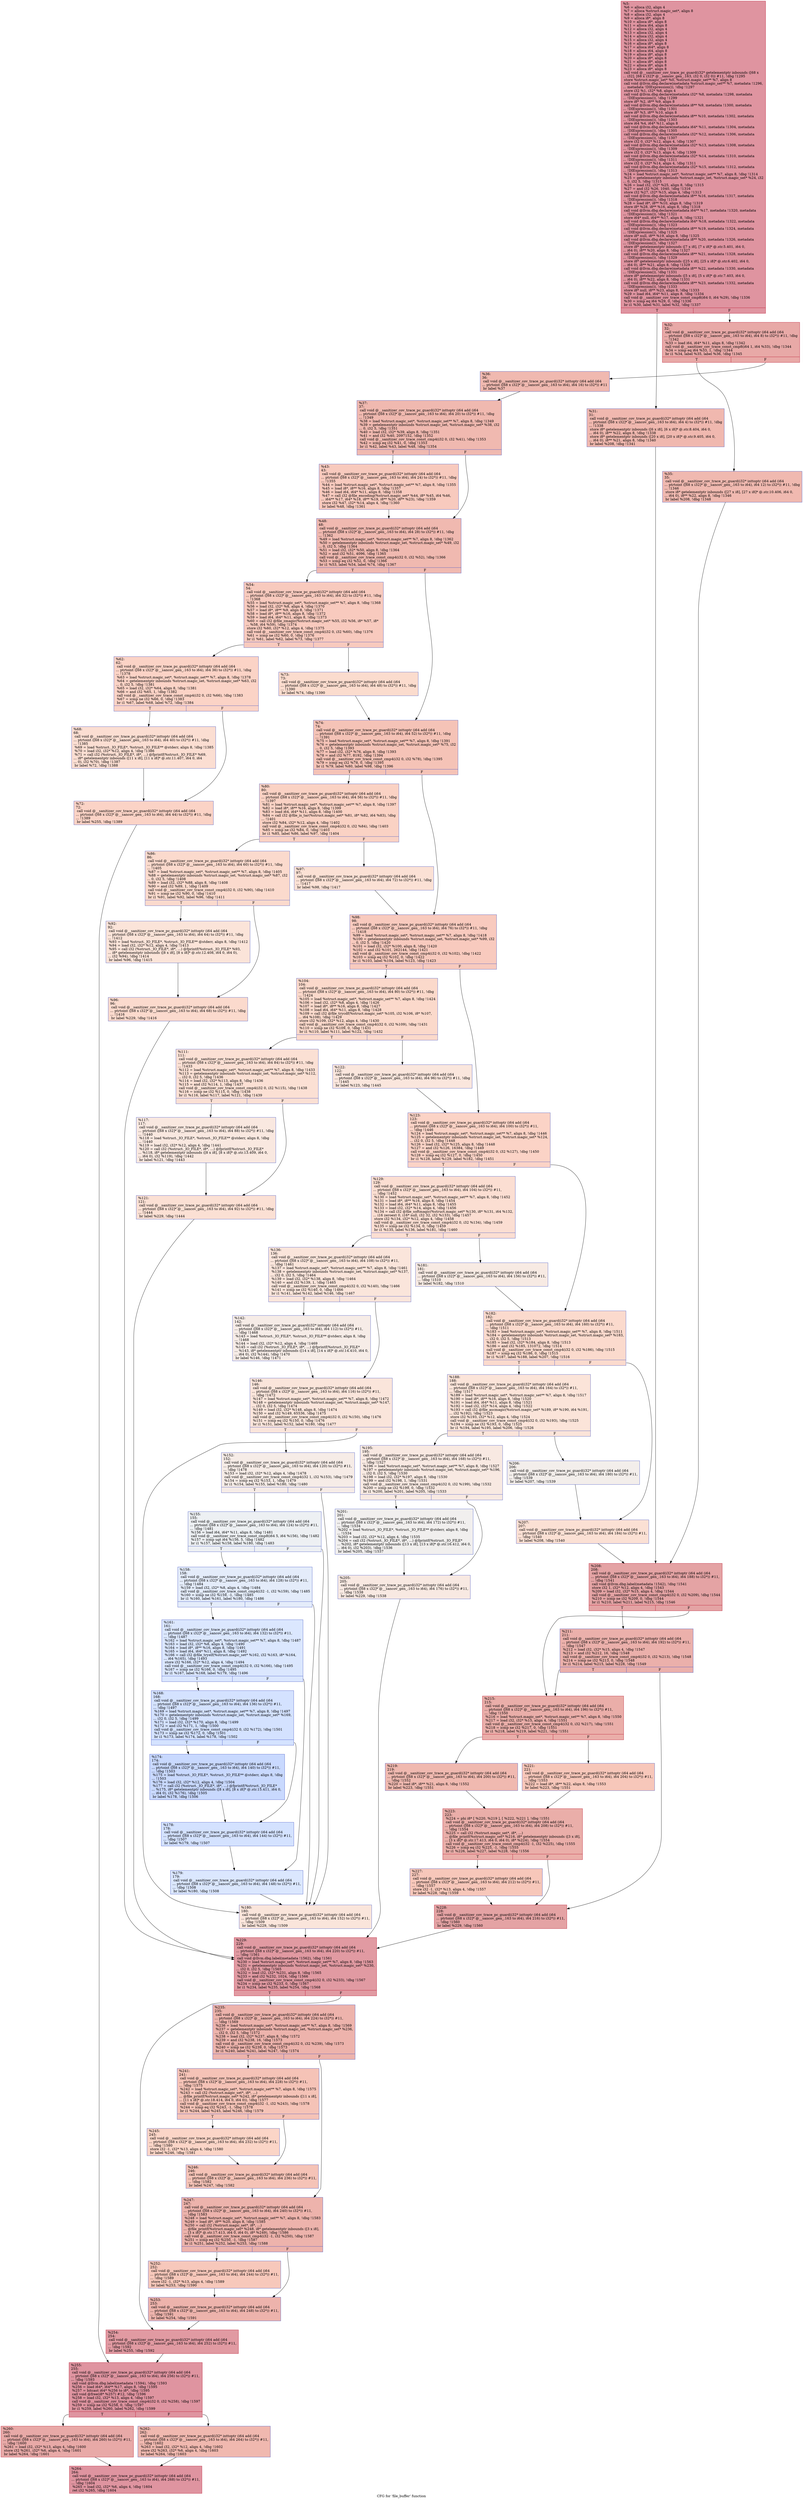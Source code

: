 digraph "CFG for 'file_buffer' function" {
	label="CFG for 'file_buffer' function";

	Node0x555555b0bf30 [shape=record,color="#b70d28ff", style=filled, fillcolor="#b70d2870",label="{%5:\l  %6 = alloca i32, align 4\l  %7 = alloca %struct.magic_set*, align 8\l  %8 = alloca i32, align 4\l  %9 = alloca i8*, align 8\l  %10 = alloca i8*, align 8\l  %11 = alloca i64, align 8\l  %12 = alloca i32, align 4\l  %13 = alloca i32, align 4\l  %14 = alloca i32, align 4\l  %15 = alloca i32, align 4\l  %16 = alloca i8*, align 8\l  %17 = alloca i64*, align 8\l  %18 = alloca i64, align 8\l  %19 = alloca i8*, align 8\l  %20 = alloca i8*, align 8\l  %21 = alloca i8*, align 8\l  %22 = alloca i8*, align 8\l  %23 = alloca i8*, align 8\l  call void @__sanitizer_cov_trace_pc_guard(i32* getelementptr inbounds ([68 x\l... i32], [68 x i32]* @__sancov_gen_.163, i32 0, i32 0)) #11, !dbg !1295\l  store %struct.magic_set* %0, %struct.magic_set** %7, align 8\l  call void @llvm.dbg.declare(metadata %struct.magic_set** %7, metadata !1296,\l... metadata !DIExpression()), !dbg !1297\l  store i32 %1, i32* %8, align 4\l  call void @llvm.dbg.declare(metadata i32* %8, metadata !1298, metadata\l... !DIExpression()), !dbg !1299\l  store i8* %2, i8** %9, align 8\l  call void @llvm.dbg.declare(metadata i8** %9, metadata !1300, metadata\l... !DIExpression()), !dbg !1301\l  store i8* %3, i8** %10, align 8\l  call void @llvm.dbg.declare(metadata i8** %10, metadata !1302, metadata\l... !DIExpression()), !dbg !1303\l  store i64 %4, i64* %11, align 8\l  call void @llvm.dbg.declare(metadata i64* %11, metadata !1304, metadata\l... !DIExpression()), !dbg !1305\l  call void @llvm.dbg.declare(metadata i32* %12, metadata !1306, metadata\l... !DIExpression()), !dbg !1307\l  store i32 0, i32* %12, align 4, !dbg !1307\l  call void @llvm.dbg.declare(metadata i32* %13, metadata !1308, metadata\l... !DIExpression()), !dbg !1309\l  store i32 0, i32* %13, align 4, !dbg !1309\l  call void @llvm.dbg.declare(metadata i32* %14, metadata !1310, metadata\l... !DIExpression()), !dbg !1311\l  store i32 0, i32* %14, align 4, !dbg !1311\l  call void @llvm.dbg.declare(metadata i32* %15, metadata !1312, metadata\l... !DIExpression()), !dbg !1313\l  %24 = load %struct.magic_set*, %struct.magic_set** %7, align 8, !dbg !1314\l  %25 = getelementptr inbounds %struct.magic_set, %struct.magic_set* %24, i32\l... 0, i32 5, !dbg !1315\l  %26 = load i32, i32* %25, align 8, !dbg !1315\l  %27 = and i32 %26, 1040, !dbg !1316\l  store i32 %27, i32* %15, align 4, !dbg !1313\l  call void @llvm.dbg.declare(metadata i8** %16, metadata !1317, metadata\l... !DIExpression()), !dbg !1318\l  %28 = load i8*, i8** %10, align 8, !dbg !1319\l  store i8* %28, i8** %16, align 8, !dbg !1318\l  call void @llvm.dbg.declare(metadata i64** %17, metadata !1320, metadata\l... !DIExpression()), !dbg !1321\l  store i64* null, i64** %17, align 8, !dbg !1321\l  call void @llvm.dbg.declare(metadata i64* %18, metadata !1322, metadata\l... !DIExpression()), !dbg !1323\l  call void @llvm.dbg.declare(metadata i8** %19, metadata !1324, metadata\l... !DIExpression()), !dbg !1325\l  store i8* null, i8** %19, align 8, !dbg !1325\l  call void @llvm.dbg.declare(metadata i8** %20, metadata !1326, metadata\l... !DIExpression()), !dbg !1327\l  store i8* getelementptr inbounds ([7 x i8], [7 x i8]* @.str.5.401, i64 0,\l... i64 0), i8** %20, align 8, !dbg !1327\l  call void @llvm.dbg.declare(metadata i8** %21, metadata !1328, metadata\l... !DIExpression()), !dbg !1329\l  store i8* getelementptr inbounds ([25 x i8], [25 x i8]* @.str.6.402, i64 0,\l... i64 0), i8** %21, align 8, !dbg !1329\l  call void @llvm.dbg.declare(metadata i8** %22, metadata !1330, metadata\l... !DIExpression()), !dbg !1331\l  store i8* getelementptr inbounds ([5 x i8], [5 x i8]* @.str.7.403, i64 0,\l... i64 0), i8** %22, align 8, !dbg !1331\l  call void @llvm.dbg.declare(metadata i8** %23, metadata !1332, metadata\l... !DIExpression()), !dbg !1333\l  store i8* null, i8** %23, align 8, !dbg !1333\l  %29 = load i64, i64* %11, align 8, !dbg !1334\l  call void @__sanitizer_cov_trace_const_cmp8(i64 0, i64 %29), !dbg !1336\l  %30 = icmp eq i64 %29, 0, !dbg !1336\l  br i1 %30, label %31, label %32, !dbg !1337\l|{<s0>T|<s1>F}}"];
	Node0x555555b0bf30:s0 -> Node0x555555b0c050;
	Node0x555555b0bf30:s1 -> Node0x555555b0c0a0;
	Node0x555555b0c050 [shape=record,color="#3d50c3ff", style=filled, fillcolor="#dc5d4a70",label="{%31:\l31:                                               \l  call void @__sanitizer_cov_trace_pc_guard(i32* inttoptr (i64 add (i64\l... ptrtoint ([68 x i32]* @__sancov_gen_.163 to i64), i64 4) to i32*)) #11, !dbg\l... !1338\l  store i8* getelementptr inbounds ([6 x i8], [6 x i8]* @.str.8.404, i64 0,\l... i64 0), i8** %22, align 8, !dbg !1338\l  store i8* getelementptr inbounds ([20 x i8], [20 x i8]* @.str.9.405, i64 0,\l... i64 0), i8** %21, align 8, !dbg !1340\l  br label %208, !dbg !1341\l}"];
	Node0x555555b0c050 -> Node0x555555b0ceb0;
	Node0x555555b0c0a0 [shape=record,color="#b70d28ff", style=filled, fillcolor="#ca3b3770",label="{%32:\l32:                                               \l  call void @__sanitizer_cov_trace_pc_guard(i32* inttoptr (i64 add (i64\l... ptrtoint ([68 x i32]* @__sancov_gen_.163 to i64), i64 8) to i32*)) #11, !dbg\l... !1342\l  %33 = load i64, i64* %11, align 8, !dbg !1342\l  call void @__sanitizer_cov_trace_const_cmp8(i64 1, i64 %33), !dbg !1344\l  %34 = icmp eq i64 %33, 1, !dbg !1344\l  br i1 %34, label %35, label %36, !dbg !1345\l|{<s0>T|<s1>F}}"];
	Node0x555555b0c0a0:s0 -> Node0x555555b0c0f0;
	Node0x555555b0c0a0:s1 -> Node0x555555b0c140;
	Node0x555555b0c0f0 [shape=record,color="#3d50c3ff", style=filled, fillcolor="#de614d70",label="{%35:\l35:                                               \l  call void @__sanitizer_cov_trace_pc_guard(i32* inttoptr (i64 add (i64\l... ptrtoint ([68 x i32]* @__sancov_gen_.163 to i64), i64 12) to i32*)) #11, !dbg\l... !1346\l  store i8* getelementptr inbounds ([27 x i8], [27 x i8]* @.str.10.406, i64 0,\l... i64 0), i8** %22, align 8, !dbg !1346\l  br label %208, !dbg !1348\l}"];
	Node0x555555b0c0f0 -> Node0x555555b0ceb0;
	Node0x555555b0c140 [shape=record,color="#3d50c3ff", style=filled, fillcolor="#de614d70",label="{%36:\l36:                                               \l  call void @__sanitizer_cov_trace_pc_guard(i32* inttoptr (i64 add (i64\l... ptrtoint ([68 x i32]* @__sancov_gen_.163 to i64), i64 16) to i32*)) #11\l  br label %37\l}"];
	Node0x555555b0c140 -> Node0x555555b0c190;
	Node0x555555b0c190 [shape=record,color="#3d50c3ff", style=filled, fillcolor="#de614d70",label="{%37:\l37:                                               \l  call void @__sanitizer_cov_trace_pc_guard(i32* inttoptr (i64 add (i64\l... ptrtoint ([68 x i32]* @__sancov_gen_.163 to i64), i64 20) to i32*)) #11, !dbg\l... !1349\l  %38 = load %struct.magic_set*, %struct.magic_set** %7, align 8, !dbg !1349\l  %39 = getelementptr inbounds %struct.magic_set, %struct.magic_set* %38, i32\l... 0, i32 5, !dbg !1351\l  %40 = load i32, i32* %39, align 8, !dbg !1351\l  %41 = and i32 %40, 2097152, !dbg !1352\l  call void @__sanitizer_cov_trace_const_cmp4(i32 0, i32 %41), !dbg !1353\l  %42 = icmp eq i32 %41, 0, !dbg !1353\l  br i1 %42, label %43, label %48, !dbg !1354\l|{<s0>T|<s1>F}}"];
	Node0x555555b0c190:s0 -> Node0x555555b0c1e0;
	Node0x555555b0c190:s1 -> Node0x555555b0c230;
	Node0x555555b0c1e0 [shape=record,color="#3d50c3ff", style=filled, fillcolor="#ef886b70",label="{%43:\l43:                                               \l  call void @__sanitizer_cov_trace_pc_guard(i32* inttoptr (i64 add (i64\l... ptrtoint ([68 x i32]* @__sancov_gen_.163 to i64), i64 24) to i32*)) #11, !dbg\l... !1355\l  %44 = load %struct.magic_set*, %struct.magic_set** %7, align 8, !dbg !1355\l  %45 = load i8*, i8** %16, align 8, !dbg !1357\l  %46 = load i64, i64* %11, align 8, !dbg !1358\l  %47 = call i32 @file_encoding(%struct.magic_set* %44, i8* %45, i64 %46,\l... i64** %17, i64* %18, i8** %19, i8** %20, i8** %23), !dbg !1359\l  store i32 %47, i32* %14, align 4, !dbg !1360\l  br label %48, !dbg !1361\l}"];
	Node0x555555b0c1e0 -> Node0x555555b0c230;
	Node0x555555b0c230 [shape=record,color="#3d50c3ff", style=filled, fillcolor="#de614d70",label="{%48:\l48:                                               \l  call void @__sanitizer_cov_trace_pc_guard(i32* inttoptr (i64 add (i64\l... ptrtoint ([68 x i32]* @__sancov_gen_.163 to i64), i64 28) to i32*)) #11, !dbg\l... !1362\l  %49 = load %struct.magic_set*, %struct.magic_set** %7, align 8, !dbg !1362\l  %50 = getelementptr inbounds %struct.magic_set, %struct.magic_set* %49, i32\l... 0, i32 5, !dbg !1364\l  %51 = load i32, i32* %50, align 8, !dbg !1364\l  %52 = and i32 %51, 4096, !dbg !1365\l  call void @__sanitizer_cov_trace_const_cmp4(i32 0, i32 %52), !dbg !1366\l  %53 = icmp eq i32 %52, 0, !dbg !1366\l  br i1 %53, label %54, label %74, !dbg !1367\l|{<s0>T|<s1>F}}"];
	Node0x555555b0c230:s0 -> Node0x555555b0c280;
	Node0x555555b0c230:s1 -> Node0x555555b0c410;
	Node0x555555b0c280 [shape=record,color="#3d50c3ff", style=filled, fillcolor="#ef886b70",label="{%54:\l54:                                               \l  call void @__sanitizer_cov_trace_pc_guard(i32* inttoptr (i64 add (i64\l... ptrtoint ([68 x i32]* @__sancov_gen_.163 to i64), i64 32) to i32*)) #11, !dbg\l... !1368\l  %55 = load %struct.magic_set*, %struct.magic_set** %7, align 8, !dbg !1368\l  %56 = load i32, i32* %8, align 4, !dbg !1370\l  %57 = load i8*, i8** %9, align 8, !dbg !1371\l  %58 = load i8*, i8** %16, align 8, !dbg !1372\l  %59 = load i64, i64* %11, align 8, !dbg !1373\l  %60 = call i32 @file_zmagic(%struct.magic_set* %55, i32 %56, i8* %57, i8*\l... %58, i64 %59), !dbg !1374\l  store i32 %60, i32* %12, align 4, !dbg !1375\l  call void @__sanitizer_cov_trace_const_cmp4(i32 0, i32 %60), !dbg !1376\l  %61 = icmp ne i32 %60, 0, !dbg !1376\l  br i1 %61, label %62, label %73, !dbg !1377\l|{<s0>T|<s1>F}}"];
	Node0x555555b0c280:s0 -> Node0x555555b0c2d0;
	Node0x555555b0c280:s1 -> Node0x555555b0c3c0;
	Node0x555555b0c2d0 [shape=record,color="#3d50c3ff", style=filled, fillcolor="#f59c7d70",label="{%62:\l62:                                               \l  call void @__sanitizer_cov_trace_pc_guard(i32* inttoptr (i64 add (i64\l... ptrtoint ([68 x i32]* @__sancov_gen_.163 to i64), i64 36) to i32*)) #11, !dbg\l... !1378\l  %63 = load %struct.magic_set*, %struct.magic_set** %7, align 8, !dbg !1378\l  %64 = getelementptr inbounds %struct.magic_set, %struct.magic_set* %63, i32\l... 0, i32 5, !dbg !1381\l  %65 = load i32, i32* %64, align 8, !dbg !1381\l  %66 = and i32 %65, 1, !dbg !1382\l  call void @__sanitizer_cov_trace_const_cmp4(i32 0, i32 %66), !dbg !1383\l  %67 = icmp ne i32 %66, 0, !dbg !1383\l  br i1 %67, label %68, label %72, !dbg !1384\l|{<s0>T|<s1>F}}"];
	Node0x555555b0c2d0:s0 -> Node0x555555b0c320;
	Node0x555555b0c2d0:s1 -> Node0x555555b0c370;
	Node0x555555b0c320 [shape=record,color="#3d50c3ff", style=filled, fillcolor="#f7b59970",label="{%68:\l68:                                               \l  call void @__sanitizer_cov_trace_pc_guard(i32* inttoptr (i64 add (i64\l... ptrtoint ([68 x i32]* @__sancov_gen_.163 to i64), i64 40) to i32*)) #11, !dbg\l... !1385\l  %69 = load %struct._IO_FILE*, %struct._IO_FILE** @stderr, align 8, !dbg !1385\l  %70 = load i32, i32* %12, align 4, !dbg !1386\l  %71 = call i32 (%struct._IO_FILE*, i8*, ...) @fprintf(%struct._IO_FILE* %69,\l... i8* getelementptr inbounds ([11 x i8], [11 x i8]* @.str.11.407, i64 0, i64\l... 0), i32 %70), !dbg !1387\l  br label %72, !dbg !1388\l}"];
	Node0x555555b0c320 -> Node0x555555b0c370;
	Node0x555555b0c370 [shape=record,color="#3d50c3ff", style=filled, fillcolor="#f59c7d70",label="{%72:\l72:                                               \l  call void @__sanitizer_cov_trace_pc_guard(i32* inttoptr (i64 add (i64\l... ptrtoint ([68 x i32]* @__sancov_gen_.163 to i64), i64 44) to i32*)) #11, !dbg\l... !1389\l  br label %255, !dbg !1389\l}"];
	Node0x555555b0c370 -> Node0x555555b0d400;
	Node0x555555b0c3c0 [shape=record,color="#3d50c3ff", style=filled, fillcolor="#f7af9170",label="{%73:\l73:                                               \l  call void @__sanitizer_cov_trace_pc_guard(i32* inttoptr (i64 add (i64\l... ptrtoint ([68 x i32]* @__sancov_gen_.163 to i64), i64 48) to i32*)) #11, !dbg\l... !1390\l  br label %74, !dbg !1390\l}"];
	Node0x555555b0c3c0 -> Node0x555555b0c410;
	Node0x555555b0c410 [shape=record,color="#3d50c3ff", style=filled, fillcolor="#e8765c70",label="{%74:\l74:                                               \l  call void @__sanitizer_cov_trace_pc_guard(i32* inttoptr (i64 add (i64\l... ptrtoint ([68 x i32]* @__sancov_gen_.163 to i64), i64 52) to i32*)) #11, !dbg\l... !1391\l  %75 = load %struct.magic_set*, %struct.magic_set** %7, align 8, !dbg !1391\l  %76 = getelementptr inbounds %struct.magic_set, %struct.magic_set* %75, i32\l... 0, i32 5, !dbg !1393\l  %77 = load i32, i32* %76, align 8, !dbg !1393\l  %78 = and i32 %77, 8192, !dbg !1394\l  call void @__sanitizer_cov_trace_const_cmp4(i32 0, i32 %78), !dbg !1395\l  %79 = icmp eq i32 %78, 0, !dbg !1395\l  br i1 %79, label %80, label %98, !dbg !1396\l|{<s0>T|<s1>F}}"];
	Node0x555555b0c410:s0 -> Node0x555555b0c460;
	Node0x555555b0c410:s1 -> Node0x555555b0c5f0;
	Node0x555555b0c460 [shape=record,color="#3d50c3ff", style=filled, fillcolor="#f4987a70",label="{%80:\l80:                                               \l  call void @__sanitizer_cov_trace_pc_guard(i32* inttoptr (i64 add (i64\l... ptrtoint ([68 x i32]* @__sancov_gen_.163 to i64), i64 56) to i32*)) #11, !dbg\l... !1397\l  %81 = load %struct.magic_set*, %struct.magic_set** %7, align 8, !dbg !1397\l  %82 = load i8*, i8** %16, align 8, !dbg !1399\l  %83 = load i64, i64* %11, align 8, !dbg !1400\l  %84 = call i32 @file_is_tar(%struct.magic_set* %81, i8* %82, i64 %83), !dbg\l... !1401\l  store i32 %84, i32* %12, align 4, !dbg !1402\l  call void @__sanitizer_cov_trace_const_cmp4(i32 0, i32 %84), !dbg !1403\l  %85 = icmp ne i32 %84, 0, !dbg !1403\l  br i1 %85, label %86, label %97, !dbg !1404\l|{<s0>T|<s1>F}}"];
	Node0x555555b0c460:s0 -> Node0x555555b0c4b0;
	Node0x555555b0c460:s1 -> Node0x555555b0c5a0;
	Node0x555555b0c4b0 [shape=record,color="#3d50c3ff", style=filled, fillcolor="#f7ac8e70",label="{%86:\l86:                                               \l  call void @__sanitizer_cov_trace_pc_guard(i32* inttoptr (i64 add (i64\l... ptrtoint ([68 x i32]* @__sancov_gen_.163 to i64), i64 60) to i32*)) #11, !dbg\l... !1405\l  %87 = load %struct.magic_set*, %struct.magic_set** %7, align 8, !dbg !1405\l  %88 = getelementptr inbounds %struct.magic_set, %struct.magic_set* %87, i32\l... 0, i32 5, !dbg !1408\l  %89 = load i32, i32* %88, align 8, !dbg !1408\l  %90 = and i32 %89, 1, !dbg !1409\l  call void @__sanitizer_cov_trace_const_cmp4(i32 0, i32 %90), !dbg !1410\l  %91 = icmp ne i32 %90, 0, !dbg !1410\l  br i1 %91, label %92, label %96, !dbg !1411\l|{<s0>T|<s1>F}}"];
	Node0x555555b0c4b0:s0 -> Node0x555555b0c500;
	Node0x555555b0c4b0:s1 -> Node0x555555b0c550;
	Node0x555555b0c500 [shape=record,color="#3d50c3ff", style=filled, fillcolor="#f5c1a970",label="{%92:\l92:                                               \l  call void @__sanitizer_cov_trace_pc_guard(i32* inttoptr (i64 add (i64\l... ptrtoint ([68 x i32]* @__sancov_gen_.163 to i64), i64 64) to i32*)) #11, !dbg\l... !1412\l  %93 = load %struct._IO_FILE*, %struct._IO_FILE** @stderr, align 8, !dbg !1412\l  %94 = load i32, i32* %12, align 4, !dbg !1413\l  %95 = call i32 (%struct._IO_FILE*, i8*, ...) @fprintf(%struct._IO_FILE* %93,\l... i8* getelementptr inbounds ([8 x i8], [8 x i8]* @.str.12.408, i64 0, i64 0),\l... i32 %94), !dbg !1414\l  br label %96, !dbg !1415\l}"];
	Node0x555555b0c500 -> Node0x555555b0c550;
	Node0x555555b0c550 [shape=record,color="#3d50c3ff", style=filled, fillcolor="#f7ac8e70",label="{%96:\l96:                                               \l  call void @__sanitizer_cov_trace_pc_guard(i32* inttoptr (i64 add (i64\l... ptrtoint ([68 x i32]* @__sancov_gen_.163 to i64), i64 68) to i32*)) #11, !dbg\l... !1416\l  br label %229, !dbg !1416\l}"];
	Node0x555555b0c550 -> Node0x555555b0d130;
	Node0x555555b0c5a0 [shape=record,color="#3d50c3ff", style=filled, fillcolor="#f7bca170",label="{%97:\l97:                                               \l  call void @__sanitizer_cov_trace_pc_guard(i32* inttoptr (i64 add (i64\l... ptrtoint ([68 x i32]* @__sancov_gen_.163 to i64), i64 72) to i32*)) #11, !dbg\l... !1417\l  br label %98, !dbg !1417\l}"];
	Node0x555555b0c5a0 -> Node0x555555b0c5f0;
	Node0x555555b0c5f0 [shape=record,color="#3d50c3ff", style=filled, fillcolor="#ef886b70",label="{%98:\l98:                                               \l  call void @__sanitizer_cov_trace_pc_guard(i32* inttoptr (i64 add (i64\l... ptrtoint ([68 x i32]* @__sancov_gen_.163 to i64), i64 76) to i32*)) #11, !dbg\l... !1418\l  %99 = load %struct.magic_set*, %struct.magic_set** %7, align 8, !dbg !1418\l  %100 = getelementptr inbounds %struct.magic_set, %struct.magic_set* %99, i32\l... 0, i32 5, !dbg !1420\l  %101 = load i32, i32* %100, align 8, !dbg !1420\l  %102 = and i32 %101, 262144, !dbg !1421\l  call void @__sanitizer_cov_trace_const_cmp4(i32 0, i32 %102), !dbg !1422\l  %103 = icmp eq i32 %102, 0, !dbg !1422\l  br i1 %103, label %104, label %123, !dbg !1423\l|{<s0>T|<s1>F}}"];
	Node0x555555b0c5f0:s0 -> Node0x555555b0c640;
	Node0x555555b0c5f0:s1 -> Node0x555555b0c7d0;
	Node0x555555b0c640 [shape=record,color="#3d50c3ff", style=filled, fillcolor="#f7a88970",label="{%104:\l104:                                              \l  call void @__sanitizer_cov_trace_pc_guard(i32* inttoptr (i64 add (i64\l... ptrtoint ([68 x i32]* @__sancov_gen_.163 to i64), i64 80) to i32*)) #11, !dbg\l... !1424\l  %105 = load %struct.magic_set*, %struct.magic_set** %7, align 8, !dbg !1424\l  %106 = load i32, i32* %8, align 4, !dbg !1426\l  %107 = load i8*, i8** %16, align 8, !dbg !1427\l  %108 = load i64, i64* %11, align 8, !dbg !1428\l  %109 = call i32 @file_trycdf(%struct.magic_set* %105, i32 %106, i8* %107,\l... i64 %108), !dbg !1429\l  store i32 %109, i32* %12, align 4, !dbg !1430\l  call void @__sanitizer_cov_trace_const_cmp4(i32 0, i32 %109), !dbg !1431\l  %110 = icmp ne i32 %109, 0, !dbg !1431\l  br i1 %110, label %111, label %122, !dbg !1432\l|{<s0>T|<s1>F}}"];
	Node0x555555b0c640:s0 -> Node0x555555b0c690;
	Node0x555555b0c640:s1 -> Node0x555555b0c780;
	Node0x555555b0c690 [shape=record,color="#3d50c3ff", style=filled, fillcolor="#f7b99e70",label="{%111:\l111:                                              \l  call void @__sanitizer_cov_trace_pc_guard(i32* inttoptr (i64 add (i64\l... ptrtoint ([68 x i32]* @__sancov_gen_.163 to i64), i64 84) to i32*)) #11, !dbg\l... !1433\l  %112 = load %struct.magic_set*, %struct.magic_set** %7, align 8, !dbg !1433\l  %113 = getelementptr inbounds %struct.magic_set, %struct.magic_set* %112,\l... i32 0, i32 5, !dbg !1436\l  %114 = load i32, i32* %113, align 8, !dbg !1436\l  %115 = and i32 %114, 1, !dbg !1437\l  call void @__sanitizer_cov_trace_const_cmp4(i32 0, i32 %115), !dbg !1438\l  %116 = icmp ne i32 %115, 0, !dbg !1438\l  br i1 %116, label %117, label %121, !dbg !1439\l|{<s0>T|<s1>F}}"];
	Node0x555555b0c690:s0 -> Node0x555555b0c6e0;
	Node0x555555b0c690:s1 -> Node0x555555b0c730;
	Node0x555555b0c6e0 [shape=record,color="#3d50c3ff", style=filled, fillcolor="#f1ccb870",label="{%117:\l117:                                              \l  call void @__sanitizer_cov_trace_pc_guard(i32* inttoptr (i64 add (i64\l... ptrtoint ([68 x i32]* @__sancov_gen_.163 to i64), i64 88) to i32*)) #11, !dbg\l... !1440\l  %118 = load %struct._IO_FILE*, %struct._IO_FILE** @stderr, align 8, !dbg\l... !1440\l  %119 = load i32, i32* %12, align 4, !dbg !1441\l  %120 = call i32 (%struct._IO_FILE*, i8*, ...) @fprintf(%struct._IO_FILE*\l... %118, i8* getelementptr inbounds ([8 x i8], [8 x i8]* @.str.13.409, i64 0,\l... i64 0), i32 %119), !dbg !1442\l  br label %121, !dbg !1443\l}"];
	Node0x555555b0c6e0 -> Node0x555555b0c730;
	Node0x555555b0c730 [shape=record,color="#3d50c3ff", style=filled, fillcolor="#f7b99e70",label="{%121:\l121:                                              \l  call void @__sanitizer_cov_trace_pc_guard(i32* inttoptr (i64 add (i64\l... ptrtoint ([68 x i32]* @__sancov_gen_.163 to i64), i64 92) to i32*)) #11, !dbg\l... !1444\l  br label %229, !dbg !1444\l}"];
	Node0x555555b0c730 -> Node0x555555b0d130;
	Node0x555555b0c780 [shape=record,color="#3d50c3ff", style=filled, fillcolor="#f3c7b170",label="{%122:\l122:                                              \l  call void @__sanitizer_cov_trace_pc_guard(i32* inttoptr (i64 add (i64\l... ptrtoint ([68 x i32]* @__sancov_gen_.163 to i64), i64 96) to i32*)) #11, !dbg\l... !1445\l  br label %123, !dbg !1445\l}"];
	Node0x555555b0c780 -> Node0x555555b0c7d0;
	Node0x555555b0c7d0 [shape=record,color="#3d50c3ff", style=filled, fillcolor="#f59c7d70",label="{%123:\l123:                                              \l  call void @__sanitizer_cov_trace_pc_guard(i32* inttoptr (i64 add (i64\l... ptrtoint ([68 x i32]* @__sancov_gen_.163 to i64), i64 100) to i32*)) #11,\l... !dbg !1446\l  %124 = load %struct.magic_set*, %struct.magic_set** %7, align 8, !dbg !1446\l  %125 = getelementptr inbounds %struct.magic_set, %struct.magic_set* %124,\l... i32 0, i32 5, !dbg !1448\l  %126 = load i32, i32* %125, align 8, !dbg !1448\l  %127 = and i32 %126, 16384, !dbg !1449\l  call void @__sanitizer_cov_trace_const_cmp4(i32 0, i32 %127), !dbg !1450\l  %128 = icmp eq i32 %127, 0, !dbg !1450\l  br i1 %128, label %129, label %182, !dbg !1451\l|{<s0>T|<s1>F}}"];
	Node0x555555b0c7d0:s0 -> Node0x555555b0c820;
	Node0x555555b0c7d0:s1 -> Node0x555555b0cc80;
	Node0x555555b0c820 [shape=record,color="#3d50c3ff", style=filled, fillcolor="#f7b59970",label="{%129:\l129:                                              \l  call void @__sanitizer_cov_trace_pc_guard(i32* inttoptr (i64 add (i64\l... ptrtoint ([68 x i32]* @__sancov_gen_.163 to i64), i64 104) to i32*)) #11,\l... !dbg !1452\l  %130 = load %struct.magic_set*, %struct.magic_set** %7, align 8, !dbg !1452\l  %131 = load i8*, i8** %16, align 8, !dbg !1454\l  %132 = load i64, i64* %11, align 8, !dbg !1455\l  %133 = load i32, i32* %14, align 4, !dbg !1456\l  %134 = call i32 @file_softmagic(%struct.magic_set* %130, i8* %131, i64 %132,\l... i16 zeroext 0, i16* null, i32 32, i32 %133), !dbg !1457\l  store i32 %134, i32* %12, align 4, !dbg !1458\l  call void @__sanitizer_cov_trace_const_cmp4(i32 0, i32 %134), !dbg !1459\l  %135 = icmp ne i32 %134, 0, !dbg !1459\l  br i1 %135, label %136, label %181, !dbg !1460\l|{<s0>T|<s1>F}}"];
	Node0x555555b0c820:s0 -> Node0x555555b0c870;
	Node0x555555b0c820:s1 -> Node0x555555b0cc30;
	Node0x555555b0c870 [shape=record,color="#3d50c3ff", style=filled, fillcolor="#f4c5ad70",label="{%136:\l136:                                              \l  call void @__sanitizer_cov_trace_pc_guard(i32* inttoptr (i64 add (i64\l... ptrtoint ([68 x i32]* @__sancov_gen_.163 to i64), i64 108) to i32*)) #11,\l... !dbg !1461\l  %137 = load %struct.magic_set*, %struct.magic_set** %7, align 8, !dbg !1461\l  %138 = getelementptr inbounds %struct.magic_set, %struct.magic_set* %137,\l... i32 0, i32 5, !dbg !1464\l  %139 = load i32, i32* %138, align 8, !dbg !1464\l  %140 = and i32 %139, 1, !dbg !1465\l  call void @__sanitizer_cov_trace_const_cmp4(i32 0, i32 %140), !dbg !1466\l  %141 = icmp ne i32 %140, 0, !dbg !1466\l  br i1 %141, label %142, label %146, !dbg !1467\l|{<s0>T|<s1>F}}"];
	Node0x555555b0c870:s0 -> Node0x555555b0c8c0;
	Node0x555555b0c870:s1 -> Node0x555555b0c910;
	Node0x555555b0c8c0 [shape=record,color="#3d50c3ff", style=filled, fillcolor="#ead5c970",label="{%142:\l142:                                              \l  call void @__sanitizer_cov_trace_pc_guard(i32* inttoptr (i64 add (i64\l... ptrtoint ([68 x i32]* @__sancov_gen_.163 to i64), i64 112) to i32*)) #11,\l... !dbg !1468\l  %143 = load %struct._IO_FILE*, %struct._IO_FILE** @stderr, align 8, !dbg\l... !1468\l  %144 = load i32, i32* %12, align 4, !dbg !1469\l  %145 = call i32 (%struct._IO_FILE*, i8*, ...) @fprintf(%struct._IO_FILE*\l... %143, i8* getelementptr inbounds ([14 x i8], [14 x i8]* @.str.14.410, i64 0,\l... i64 0), i32 %144), !dbg !1470\l  br label %146, !dbg !1471\l}"];
	Node0x555555b0c8c0 -> Node0x555555b0c910;
	Node0x555555b0c910 [shape=record,color="#3d50c3ff", style=filled, fillcolor="#f4c5ad70",label="{%146:\l146:                                              \l  call void @__sanitizer_cov_trace_pc_guard(i32* inttoptr (i64 add (i64\l... ptrtoint ([68 x i32]* @__sancov_gen_.163 to i64), i64 116) to i32*)) #11,\l... !dbg !1472\l  %147 = load %struct.magic_set*, %struct.magic_set** %7, align 8, !dbg !1472\l  %148 = getelementptr inbounds %struct.magic_set, %struct.magic_set* %147,\l... i32 0, i32 5, !dbg !1474\l  %149 = load i32, i32* %148, align 8, !dbg !1474\l  %150 = and i32 %149, 65536, !dbg !1475\l  call void @__sanitizer_cov_trace_const_cmp4(i32 0, i32 %150), !dbg !1476\l  %151 = icmp eq i32 %150, 0, !dbg !1476\l  br i1 %151, label %152, label %180, !dbg !1477\l|{<s0>T|<s1>F}}"];
	Node0x555555b0c910:s0 -> Node0x555555b0c960;
	Node0x555555b0c910:s1 -> Node0x555555b0cbe0;
	Node0x555555b0c960 [shape=record,color="#3d50c3ff", style=filled, fillcolor="#ead5c970",label="{%152:\l152:                                              \l  call void @__sanitizer_cov_trace_pc_guard(i32* inttoptr (i64 add (i64\l... ptrtoint ([68 x i32]* @__sancov_gen_.163 to i64), i64 120) to i32*)) #11,\l... !dbg !1478\l  %153 = load i32, i32* %12, align 4, !dbg !1478\l  call void @__sanitizer_cov_trace_const_cmp4(i32 1, i32 %153), !dbg !1479\l  %154 = icmp eq i32 %153, 1, !dbg !1479\l  br i1 %154, label %155, label %180, !dbg !1480\l|{<s0>T|<s1>F}}"];
	Node0x555555b0c960:s0 -> Node0x555555b0c9b0;
	Node0x555555b0c960:s1 -> Node0x555555b0cbe0;
	Node0x555555b0c9b0 [shape=record,color="#3d50c3ff", style=filled, fillcolor="#d6dce470",label="{%155:\l155:                                              \l  call void @__sanitizer_cov_trace_pc_guard(i32* inttoptr (i64 add (i64\l... ptrtoint ([68 x i32]* @__sancov_gen_.163 to i64), i64 124) to i32*)) #11,\l... !dbg !1481\l  %156 = load i64, i64* %11, align 8, !dbg !1481\l  call void @__sanitizer_cov_trace_const_cmp8(i64 5, i64 %156), !dbg !1482\l  %157 = icmp ugt i64 %156, 5, !dbg !1482\l  br i1 %157, label %158, label %180, !dbg !1483\l|{<s0>T|<s1>F}}"];
	Node0x555555b0c9b0:s0 -> Node0x555555b0ca00;
	Node0x555555b0c9b0:s1 -> Node0x555555b0cbe0;
	Node0x555555b0ca00 [shape=record,color="#3d50c3ff", style=filled, fillcolor="#c1d4f470",label="{%158:\l158:                                              \l  call void @__sanitizer_cov_trace_pc_guard(i32* inttoptr (i64 add (i64\l... ptrtoint ([68 x i32]* @__sancov_gen_.163 to i64), i64 128) to i32*)) #11,\l... !dbg !1484\l  %159 = load i32, i32* %8, align 4, !dbg !1484\l  call void @__sanitizer_cov_trace_const_cmp4(i32 -1, i32 %159), !dbg !1485\l  %160 = icmp ne i32 %159, -1, !dbg !1485\l  br i1 %160, label %161, label %180, !dbg !1486\l|{<s0>T|<s1>F}}"];
	Node0x555555b0ca00:s0 -> Node0x555555b0ca50;
	Node0x555555b0ca00:s1 -> Node0x555555b0cbe0;
	Node0x555555b0ca50 [shape=record,color="#3d50c3ff", style=filled, fillcolor="#aec9fc70",label="{%161:\l161:                                              \l  call void @__sanitizer_cov_trace_pc_guard(i32* inttoptr (i64 add (i64\l... ptrtoint ([68 x i32]* @__sancov_gen_.163 to i64), i64 132) to i32*)) #11,\l... !dbg !1487\l  %162 = load %struct.magic_set*, %struct.magic_set** %7, align 8, !dbg !1487\l  %163 = load i32, i32* %8, align 4, !dbg !1490\l  %164 = load i8*, i8** %16, align 8, !dbg !1491\l  %165 = load i64, i64* %11, align 8, !dbg !1492\l  %166 = call i32 @file_tryelf(%struct.magic_set* %162, i32 %163, i8* %164,\l... i64 %165), !dbg !1493\l  store i32 %166, i32* %12, align 4, !dbg !1494\l  call void @__sanitizer_cov_trace_const_cmp4(i32 0, i32 %166), !dbg !1495\l  %167 = icmp ne i32 %166, 0, !dbg !1495\l  br i1 %167, label %168, label %179, !dbg !1496\l|{<s0>T|<s1>F}}"];
	Node0x555555b0ca50:s0 -> Node0x555555b0caa0;
	Node0x555555b0ca50:s1 -> Node0x555555b0cb90;
	Node0x555555b0caa0 [shape=record,color="#3d50c3ff", style=filled, fillcolor="#9ebeff70",label="{%168:\l168:                                              \l  call void @__sanitizer_cov_trace_pc_guard(i32* inttoptr (i64 add (i64\l... ptrtoint ([68 x i32]* @__sancov_gen_.163 to i64), i64 136) to i32*)) #11,\l... !dbg !1497\l  %169 = load %struct.magic_set*, %struct.magic_set** %7, align 8, !dbg !1497\l  %170 = getelementptr inbounds %struct.magic_set, %struct.magic_set* %169,\l... i32 0, i32 5, !dbg !1499\l  %171 = load i32, i32* %170, align 8, !dbg !1499\l  %172 = and i32 %171, 1, !dbg !1500\l  call void @__sanitizer_cov_trace_const_cmp4(i32 0, i32 %172), !dbg !1501\l  %173 = icmp ne i32 %172, 0, !dbg !1501\l  br i1 %173, label %174, label %178, !dbg !1502\l|{<s0>T|<s1>F}}"];
	Node0x555555b0caa0:s0 -> Node0x555555b0caf0;
	Node0x555555b0caa0:s1 -> Node0x555555b0cb40;
	Node0x555555b0caf0 [shape=record,color="#3d50c3ff", style=filled, fillcolor="#85a8fc70",label="{%174:\l174:                                              \l  call void @__sanitizer_cov_trace_pc_guard(i32* inttoptr (i64 add (i64\l... ptrtoint ([68 x i32]* @__sancov_gen_.163 to i64), i64 140) to i32*)) #11,\l... !dbg !1503\l  %175 = load %struct._IO_FILE*, %struct._IO_FILE** @stderr, align 8, !dbg\l... !1503\l  %176 = load i32, i32* %12, align 4, !dbg !1504\l  %177 = call i32 (%struct._IO_FILE*, i8*, ...) @fprintf(%struct._IO_FILE*\l... %175, i8* getelementptr inbounds ([8 x i8], [8 x i8]* @.str.15.411, i64 0,\l... i64 0), i32 %176), !dbg !1505\l  br label %178, !dbg !1506\l}"];
	Node0x555555b0caf0 -> Node0x555555b0cb40;
	Node0x555555b0cb40 [shape=record,color="#3d50c3ff", style=filled, fillcolor="#9ebeff70",label="{%178:\l178:                                              \l  call void @__sanitizer_cov_trace_pc_guard(i32* inttoptr (i64 add (i64\l... ptrtoint ([68 x i32]* @__sancov_gen_.163 to i64), i64 144) to i32*)) #11,\l... !dbg !1507\l  br label %179, !dbg !1507\l}"];
	Node0x555555b0cb40 -> Node0x555555b0cb90;
	Node0x555555b0cb90 [shape=record,color="#3d50c3ff", style=filled, fillcolor="#aec9fc70",label="{%179:\l179:                                              \l  call void @__sanitizer_cov_trace_pc_guard(i32* inttoptr (i64 add (i64\l... ptrtoint ([68 x i32]* @__sancov_gen_.163 to i64), i64 148) to i32*)) #11,\l... !dbg !1508\l  br label %180, !dbg !1508\l}"];
	Node0x555555b0cb90 -> Node0x555555b0cbe0;
	Node0x555555b0cbe0 [shape=record,color="#3d50c3ff", style=filled, fillcolor="#f4c5ad70",label="{%180:\l180:                                              \l  call void @__sanitizer_cov_trace_pc_guard(i32* inttoptr (i64 add (i64\l... ptrtoint ([68 x i32]* @__sancov_gen_.163 to i64), i64 152) to i32*)) #11,\l... !dbg !1509\l  br label %229, !dbg !1509\l}"];
	Node0x555555b0cbe0 -> Node0x555555b0d130;
	Node0x555555b0cc30 [shape=record,color="#3d50c3ff", style=filled, fillcolor="#eed0c070",label="{%181:\l181:                                              \l  call void @__sanitizer_cov_trace_pc_guard(i32* inttoptr (i64 add (i64\l... ptrtoint ([68 x i32]* @__sancov_gen_.163 to i64), i64 156) to i32*)) #11,\l... !dbg !1510\l  br label %182, !dbg !1510\l}"];
	Node0x555555b0cc30 -> Node0x555555b0cc80;
	Node0x555555b0cc80 [shape=record,color="#3d50c3ff", style=filled, fillcolor="#f7ac8e70",label="{%182:\l182:                                              \l  call void @__sanitizer_cov_trace_pc_guard(i32* inttoptr (i64 add (i64\l... ptrtoint ([68 x i32]* @__sancov_gen_.163 to i64), i64 160) to i32*)) #11,\l... !dbg !1511\l  %183 = load %struct.magic_set*, %struct.magic_set** %7, align 8, !dbg !1511\l  %184 = getelementptr inbounds %struct.magic_set, %struct.magic_set* %183,\l... i32 0, i32 5, !dbg !1513\l  %185 = load i32, i32* %184, align 8, !dbg !1513\l  %186 = and i32 %185, 131072, !dbg !1514\l  call void @__sanitizer_cov_trace_const_cmp4(i32 0, i32 %186), !dbg !1515\l  %187 = icmp eq i32 %186, 0, !dbg !1515\l  br i1 %187, label %188, label %207, !dbg !1516\l|{<s0>T|<s1>F}}"];
	Node0x555555b0cc80:s0 -> Node0x555555b0ccd0;
	Node0x555555b0cc80:s1 -> Node0x555555b0ce60;
	Node0x555555b0ccd0 [shape=record,color="#3d50c3ff", style=filled, fillcolor="#f5c1a970",label="{%188:\l188:                                              \l  call void @__sanitizer_cov_trace_pc_guard(i32* inttoptr (i64 add (i64\l... ptrtoint ([68 x i32]* @__sancov_gen_.163 to i64), i64 164) to i32*)) #11,\l... !dbg !1517\l  %189 = load %struct.magic_set*, %struct.magic_set** %7, align 8, !dbg !1517\l  %190 = load i8*, i8** %16, align 8, !dbg !1520\l  %191 = load i64, i64* %11, align 8, !dbg !1521\l  %192 = load i32, i32* %14, align 4, !dbg !1522\l  %193 = call i32 @file_ascmagic(%struct.magic_set* %189, i8* %190, i64 %191,\l... i32 %192), !dbg !1523\l  store i32 %193, i32* %12, align 4, !dbg !1524\l  call void @__sanitizer_cov_trace_const_cmp4(i32 0, i32 %193), !dbg !1525\l  %194 = icmp ne i32 %193, 0, !dbg !1525\l  br i1 %194, label %195, label %206, !dbg !1526\l|{<s0>T|<s1>F}}"];
	Node0x555555b0ccd0:s0 -> Node0x555555b0cd20;
	Node0x555555b0ccd0:s1 -> Node0x555555b0ce10;
	Node0x555555b0cd20 [shape=record,color="#3d50c3ff", style=filled, fillcolor="#efcebd70",label="{%195:\l195:                                              \l  call void @__sanitizer_cov_trace_pc_guard(i32* inttoptr (i64 add (i64\l... ptrtoint ([68 x i32]* @__sancov_gen_.163 to i64), i64 168) to i32*)) #11,\l... !dbg !1527\l  %196 = load %struct.magic_set*, %struct.magic_set** %7, align 8, !dbg !1527\l  %197 = getelementptr inbounds %struct.magic_set, %struct.magic_set* %196,\l... i32 0, i32 5, !dbg !1530\l  %198 = load i32, i32* %197, align 8, !dbg !1530\l  %199 = and i32 %198, 1, !dbg !1531\l  call void @__sanitizer_cov_trace_const_cmp4(i32 0, i32 %199), !dbg !1532\l  %200 = icmp ne i32 %199, 0, !dbg !1532\l  br i1 %200, label %201, label %205, !dbg !1533\l|{<s0>T|<s1>F}}"];
	Node0x555555b0cd20:s0 -> Node0x555555b0cd70;
	Node0x555555b0cd20:s1 -> Node0x555555b0cdc0;
	Node0x555555b0cd70 [shape=record,color="#3d50c3ff", style=filled, fillcolor="#e0dbd870",label="{%201:\l201:                                              \l  call void @__sanitizer_cov_trace_pc_guard(i32* inttoptr (i64 add (i64\l... ptrtoint ([68 x i32]* @__sancov_gen_.163 to i64), i64 172) to i32*)) #11,\l... !dbg !1534\l  %202 = load %struct._IO_FILE*, %struct._IO_FILE** @stderr, align 8, !dbg\l... !1534\l  %203 = load i32, i32* %12, align 4, !dbg !1535\l  %204 = call i32 (%struct._IO_FILE*, i8*, ...) @fprintf(%struct._IO_FILE*\l... %202, i8* getelementptr inbounds ([13 x i8], [13 x i8]* @.str.16.412, i64 0,\l... i64 0), i32 %203), !dbg !1536\l  br label %205, !dbg !1537\l}"];
	Node0x555555b0cd70 -> Node0x555555b0cdc0;
	Node0x555555b0cdc0 [shape=record,color="#3d50c3ff", style=filled, fillcolor="#efcebd70",label="{%205:\l205:                                              \l  call void @__sanitizer_cov_trace_pc_guard(i32* inttoptr (i64 add (i64\l... ptrtoint ([68 x i32]* @__sancov_gen_.163 to i64), i64 176) to i32*)) #11,\l... !dbg !1538\l  br label %229, !dbg !1538\l}"];
	Node0x555555b0cdc0 -> Node0x555555b0d130;
	Node0x555555b0ce10 [shape=record,color="#3d50c3ff", style=filled, fillcolor="#e5d8d170",label="{%206:\l206:                                              \l  call void @__sanitizer_cov_trace_pc_guard(i32* inttoptr (i64 add (i64\l... ptrtoint ([68 x i32]* @__sancov_gen_.163 to i64), i64 180) to i32*)) #11,\l... !dbg !1539\l  br label %207, !dbg !1539\l}"];
	Node0x555555b0ce10 -> Node0x555555b0ce60;
	Node0x555555b0ce60 [shape=record,color="#3d50c3ff", style=filled, fillcolor="#f7b99e70",label="{%207:\l207:                                              \l  call void @__sanitizer_cov_trace_pc_guard(i32* inttoptr (i64 add (i64\l... ptrtoint ([68 x i32]* @__sancov_gen_.163 to i64), i64 184) to i32*)) #11,\l... !dbg !1540\l  br label %208, !dbg !1540\l}"];
	Node0x555555b0ce60 -> Node0x555555b0ceb0;
	Node0x555555b0ceb0 [shape=record,color="#b70d28ff", style=filled, fillcolor="#c32e3170",label="{%208:\l208:                                              \l  call void @__sanitizer_cov_trace_pc_guard(i32* inttoptr (i64 add (i64\l... ptrtoint ([68 x i32]* @__sancov_gen_.163 to i64), i64 188) to i32*)) #11,\l... !dbg !1541\l  call void @llvm.dbg.label(metadata !1542), !dbg !1541\l  store i32 1, i32* %12, align 4, !dbg !1543\l  %209 = load i32, i32* %15, align 4, !dbg !1544\l  call void @__sanitizer_cov_trace_const_cmp4(i32 0, i32 %209), !dbg !1544\l  %210 = icmp ne i32 %209, 0, !dbg !1544\l  br i1 %210, label %211, label %215, !dbg !1546\l|{<s0>T|<s1>F}}"];
	Node0x555555b0ceb0:s0 -> Node0x555555b0cf00;
	Node0x555555b0ceb0:s1 -> Node0x555555b0cf50;
	Node0x555555b0cf00 [shape=record,color="#3d50c3ff", style=filled, fillcolor="#d24b4070",label="{%211:\l211:                                              \l  call void @__sanitizer_cov_trace_pc_guard(i32* inttoptr (i64 add (i64\l... ptrtoint ([68 x i32]* @__sancov_gen_.163 to i64), i64 192) to i32*)) #11,\l... !dbg !1547\l  %212 = load i32, i32* %15, align 4, !dbg !1547\l  %213 = and i32 %212, 16, !dbg !1548\l  call void @__sanitizer_cov_trace_const_cmp4(i32 0, i32 %213), !dbg !1548\l  %214 = icmp ne i32 %213, 0, !dbg !1548\l  br i1 %214, label %215, label %228, !dbg !1549\l|{<s0>T|<s1>F}}"];
	Node0x555555b0cf00:s0 -> Node0x555555b0cf50;
	Node0x555555b0cf00:s1 -> Node0x555555b0d0e0;
	Node0x555555b0cf50 [shape=record,color="#b70d28ff", style=filled, fillcolor="#d0473d70",label="{%215:\l215:                                              \l  call void @__sanitizer_cov_trace_pc_guard(i32* inttoptr (i64 add (i64\l... ptrtoint ([68 x i32]* @__sancov_gen_.163 to i64), i64 196) to i32*)) #11,\l... !dbg !1550\l  %216 = load %struct.magic_set*, %struct.magic_set** %7, align 8, !dbg !1550\l  %217 = load i32, i32* %15, align 4, !dbg !1551\l  call void @__sanitizer_cov_trace_const_cmp4(i32 0, i32 %217), !dbg !1551\l  %218 = icmp ne i32 %217, 0, !dbg !1551\l  br i1 %218, label %219, label %221, !dbg !1551\l|{<s0>T|<s1>F}}"];
	Node0x555555b0cf50:s0 -> Node0x555555b0cfa0;
	Node0x555555b0cf50:s1 -> Node0x555555b0cff0;
	Node0x555555b0cfa0 [shape=record,color="#3d50c3ff", style=filled, fillcolor="#de614d70",label="{%219:\l219:                                              \l  call void @__sanitizer_cov_trace_pc_guard(i32* inttoptr (i64 add (i64\l... ptrtoint ([68 x i32]* @__sancov_gen_.163 to i64), i64 200) to i32*)) #11,\l... !dbg !1552\l  %220 = load i8*, i8** %21, align 8, !dbg !1552\l  br label %223, !dbg !1551\l}"];
	Node0x555555b0cfa0 -> Node0x555555b0d040;
	Node0x555555b0cff0 [shape=record,color="#3d50c3ff", style=filled, fillcolor="#ec7f6370",label="{%221:\l221:                                              \l  call void @__sanitizer_cov_trace_pc_guard(i32* inttoptr (i64 add (i64\l... ptrtoint ([68 x i32]* @__sancov_gen_.163 to i64), i64 204) to i32*)) #11,\l... !dbg !1553\l  %222 = load i8*, i8** %22, align 8, !dbg !1553\l  br label %223, !dbg !1551\l}"];
	Node0x555555b0cff0 -> Node0x555555b0d040;
	Node0x555555b0d040 [shape=record,color="#b70d28ff", style=filled, fillcolor="#d0473d70",label="{%223:\l223:                                              \l  %224 = phi i8* [ %220, %219 ], [ %222, %221 ], !dbg !1551\l  call void @__sanitizer_cov_trace_pc_guard(i32* inttoptr (i64 add (i64\l... ptrtoint ([68 x i32]* @__sancov_gen_.163 to i64), i64 208) to i32*)) #11,\l... !dbg !1554\l  %225 = call i32 (%struct.magic_set*, i8*, ...)\l... @file_printf(%struct.magic_set* %216, i8* getelementptr inbounds ([3 x i8],\l... [3 x i8]* @.str.17.413, i64 0, i64 0), i8* %224), !dbg !1554\l  call void @__sanitizer_cov_trace_const_cmp4(i32 -1, i32 %225), !dbg !1555\l  %226 = icmp eq i32 %225, -1, !dbg !1555\l  br i1 %226, label %227, label %228, !dbg !1556\l|{<s0>T|<s1>F}}"];
	Node0x555555b0d040:s0 -> Node0x555555b0d090;
	Node0x555555b0d040:s1 -> Node0x555555b0d0e0;
	Node0x555555b0d090 [shape=record,color="#3d50c3ff", style=filled, fillcolor="#ec7f6370",label="{%227:\l227:                                              \l  call void @__sanitizer_cov_trace_pc_guard(i32* inttoptr (i64 add (i64\l... ptrtoint ([68 x i32]* @__sancov_gen_.163 to i64), i64 212) to i32*)) #11,\l... !dbg !1557\l  store i32 -1, i32* %13, align 4, !dbg !1557\l  br label %228, !dbg !1559\l}"];
	Node0x555555b0d090 -> Node0x555555b0d0e0;
	Node0x555555b0d0e0 [shape=record,color="#b70d28ff", style=filled, fillcolor="#c32e3170",label="{%228:\l228:                                              \l  call void @__sanitizer_cov_trace_pc_guard(i32* inttoptr (i64 add (i64\l... ptrtoint ([68 x i32]* @__sancov_gen_.163 to i64), i64 216) to i32*)) #11,\l... !dbg !1560\l  br label %229, !dbg !1560\l}"];
	Node0x555555b0d0e0 -> Node0x555555b0d130;
	Node0x555555b0d130 [shape=record,color="#b70d28ff", style=filled, fillcolor="#bb1b2c70",label="{%229:\l229:                                              \l  call void @__sanitizer_cov_trace_pc_guard(i32* inttoptr (i64 add (i64\l... ptrtoint ([68 x i32]* @__sancov_gen_.163 to i64), i64 220) to i32*)) #11,\l... !dbg !1561\l  call void @llvm.dbg.label(metadata !1562), !dbg !1561\l  %230 = load %struct.magic_set*, %struct.magic_set** %7, align 8, !dbg !1563\l  %231 = getelementptr inbounds %struct.magic_set, %struct.magic_set* %230,\l... i32 0, i32 5, !dbg !1565\l  %232 = load i32, i32* %231, align 8, !dbg !1565\l  %233 = and i32 %232, 1024, !dbg !1566\l  call void @__sanitizer_cov_trace_const_cmp4(i32 0, i32 %233), !dbg !1567\l  %234 = icmp ne i32 %233, 0, !dbg !1567\l  br i1 %234, label %235, label %254, !dbg !1568\l|{<s0>T|<s1>F}}"];
	Node0x555555b0d130:s0 -> Node0x555555b0d180;
	Node0x555555b0d130:s1 -> Node0x555555b0d3b0;
	Node0x555555b0d180 [shape=record,color="#3d50c3ff", style=filled, fillcolor="#d6524470",label="{%235:\l235:                                              \l  call void @__sanitizer_cov_trace_pc_guard(i32* inttoptr (i64 add (i64\l... ptrtoint ([68 x i32]* @__sancov_gen_.163 to i64), i64 224) to i32*)) #11,\l... !dbg !1569\l  %236 = load %struct.magic_set*, %struct.magic_set** %7, align 8, !dbg !1569\l  %237 = getelementptr inbounds %struct.magic_set, %struct.magic_set* %236,\l... i32 0, i32 5, !dbg !1572\l  %238 = load i32, i32* %237, align 8, !dbg !1572\l  %239 = and i32 %238, 16, !dbg !1573\l  call void @__sanitizer_cov_trace_const_cmp4(i32 0, i32 %239), !dbg !1573\l  %240 = icmp ne i32 %239, 0, !dbg !1573\l  br i1 %240, label %241, label %247, !dbg !1574\l|{<s0>T|<s1>F}}"];
	Node0x555555b0d180:s0 -> Node0x555555b0d1d0;
	Node0x555555b0d180:s1 -> Node0x555555b0d2c0;
	Node0x555555b0d1d0 [shape=record,color="#3d50c3ff", style=filled, fillcolor="#e8765c70",label="{%241:\l241:                                              \l  call void @__sanitizer_cov_trace_pc_guard(i32* inttoptr (i64 add (i64\l... ptrtoint ([68 x i32]* @__sancov_gen_.163 to i64), i64 228) to i32*)) #11,\l... !dbg !1575\l  %242 = load %struct.magic_set*, %struct.magic_set** %7, align 8, !dbg !1575\l  %243 = call i32 (%struct.magic_set*, i8*, ...)\l... @file_printf(%struct.magic_set* %242, i8* getelementptr inbounds ([11 x i8],\l... [11 x i8]* @.str.18.414, i64 0, i64 0)), !dbg !1577\l  call void @__sanitizer_cov_trace_const_cmp4(i32 -1, i32 %243), !dbg !1578\l  %244 = icmp eq i32 %243, -1, !dbg !1578\l  br i1 %244, label %245, label %246, !dbg !1579\l|{<s0>T|<s1>F}}"];
	Node0x555555b0d1d0:s0 -> Node0x555555b0d220;
	Node0x555555b0d1d0:s1 -> Node0x555555b0d270;
	Node0x555555b0d220 [shape=record,color="#3d50c3ff", style=filled, fillcolor="#f5a08170",label="{%245:\l245:                                              \l  call void @__sanitizer_cov_trace_pc_guard(i32* inttoptr (i64 add (i64\l... ptrtoint ([68 x i32]* @__sancov_gen_.163 to i64), i64 232) to i32*)) #11,\l... !dbg !1580\l  store i32 -1, i32* %13, align 4, !dbg !1580\l  br label %246, !dbg !1581\l}"];
	Node0x555555b0d220 -> Node0x555555b0d270;
	Node0x555555b0d270 [shape=record,color="#3d50c3ff", style=filled, fillcolor="#e8765c70",label="{%246:\l246:                                              \l  call void @__sanitizer_cov_trace_pc_guard(i32* inttoptr (i64 add (i64\l... ptrtoint ([68 x i32]* @__sancov_gen_.163 to i64), i64 236) to i32*)) #11,\l... !dbg !1582\l  br label %247, !dbg !1582\l}"];
	Node0x555555b0d270 -> Node0x555555b0d2c0;
	Node0x555555b0d2c0 [shape=record,color="#3d50c3ff", style=filled, fillcolor="#d6524470",label="{%247:\l247:                                              \l  call void @__sanitizer_cov_trace_pc_guard(i32* inttoptr (i64 add (i64\l... ptrtoint ([68 x i32]* @__sancov_gen_.163 to i64), i64 240) to i32*)) #11,\l... !dbg !1583\l  %248 = load %struct.magic_set*, %struct.magic_set** %7, align 8, !dbg !1583\l  %249 = load i8*, i8** %20, align 8, !dbg !1585\l  %250 = call i32 (%struct.magic_set*, i8*, ...)\l... @file_printf(%struct.magic_set* %248, i8* getelementptr inbounds ([3 x i8],\l... [3 x i8]* @.str.17.413, i64 0, i64 0), i8* %249), !dbg !1586\l  call void @__sanitizer_cov_trace_const_cmp4(i32 -1, i32 %250), !dbg !1587\l  %251 = icmp eq i32 %250, -1, !dbg !1587\l  br i1 %251, label %252, label %253, !dbg !1588\l|{<s0>T|<s1>F}}"];
	Node0x555555b0d2c0:s0 -> Node0x555555b0d310;
	Node0x555555b0d2c0:s1 -> Node0x555555b0d360;
	Node0x555555b0d310 [shape=record,color="#3d50c3ff", style=filled, fillcolor="#ed836670",label="{%252:\l252:                                              \l  call void @__sanitizer_cov_trace_pc_guard(i32* inttoptr (i64 add (i64\l... ptrtoint ([68 x i32]* @__sancov_gen_.163 to i64), i64 244) to i32*)) #11,\l... !dbg !1589\l  store i32 -1, i32* %13, align 4, !dbg !1589\l  br label %253, !dbg !1590\l}"];
	Node0x555555b0d310 -> Node0x555555b0d360;
	Node0x555555b0d360 [shape=record,color="#3d50c3ff", style=filled, fillcolor="#d6524470",label="{%253:\l253:                                              \l  call void @__sanitizer_cov_trace_pc_guard(i32* inttoptr (i64 add (i64\l... ptrtoint ([68 x i32]* @__sancov_gen_.163 to i64), i64 248) to i32*)) #11,\l... !dbg !1591\l  br label %254, !dbg !1591\l}"];
	Node0x555555b0d360 -> Node0x555555b0d3b0;
	Node0x555555b0d3b0 [shape=record,color="#b70d28ff", style=filled, fillcolor="#bb1b2c70",label="{%254:\l254:                                              \l  call void @__sanitizer_cov_trace_pc_guard(i32* inttoptr (i64 add (i64\l... ptrtoint ([68 x i32]* @__sancov_gen_.163 to i64), i64 252) to i32*)) #11,\l... !dbg !1592\l  br label %255, !dbg !1592\l}"];
	Node0x555555b0d3b0 -> Node0x555555b0d400;
	Node0x555555b0d400 [shape=record,color="#b70d28ff", style=filled, fillcolor="#b70d2870",label="{%255:\l255:                                              \l  call void @__sanitizer_cov_trace_pc_guard(i32* inttoptr (i64 add (i64\l... ptrtoint ([68 x i32]* @__sancov_gen_.163 to i64), i64 256) to i32*)) #11,\l... !dbg !1593\l  call void @llvm.dbg.label(metadata !1594), !dbg !1593\l  %256 = load i64*, i64** %17, align 8, !dbg !1595\l  %257 = bitcast i64* %256 to i8*, !dbg !1595\l  call void @free(i8* %257) #12, !dbg !1596\l  %258 = load i32, i32* %13, align 4, !dbg !1597\l  call void @__sanitizer_cov_trace_const_cmp4(i32 0, i32 %258), !dbg !1597\l  %259 = icmp ne i32 %258, 0, !dbg !1597\l  br i1 %259, label %260, label %262, !dbg !1599\l|{<s0>T|<s1>F}}"];
	Node0x555555b0d400:s0 -> Node0x555555b0d450;
	Node0x555555b0d400:s1 -> Node0x555555b0d4a0;
	Node0x555555b0d450 [shape=record,color="#b70d28ff", style=filled, fillcolor="#ca3b3770",label="{%260:\l260:                                              \l  call void @__sanitizer_cov_trace_pc_guard(i32* inttoptr (i64 add (i64\l... ptrtoint ([68 x i32]* @__sancov_gen_.163 to i64), i64 260) to i32*)) #11,\l... !dbg !1600\l  %261 = load i32, i32* %13, align 4, !dbg !1600\l  store i32 %261, i32* %6, align 4, !dbg !1601\l  br label %264, !dbg !1601\l}"];
	Node0x555555b0d450 -> Node0x555555b0d4f0;
	Node0x555555b0d4a0 [shape=record,color="#3d50c3ff", style=filled, fillcolor="#dc5d4a70",label="{%262:\l262:                                              \l  call void @__sanitizer_cov_trace_pc_guard(i32* inttoptr (i64 add (i64\l... ptrtoint ([68 x i32]* @__sancov_gen_.163 to i64), i64 264) to i32*)) #11,\l... !dbg !1602\l  %263 = load i32, i32* %12, align 4, !dbg !1602\l  store i32 %263, i32* %6, align 4, !dbg !1603\l  br label %264, !dbg !1603\l}"];
	Node0x555555b0d4a0 -> Node0x555555b0d4f0;
	Node0x555555b0d4f0 [shape=record,color="#b70d28ff", style=filled, fillcolor="#b70d2870",label="{%264:\l264:                                              \l  call void @__sanitizer_cov_trace_pc_guard(i32* inttoptr (i64 add (i64\l... ptrtoint ([68 x i32]* @__sancov_gen_.163 to i64), i64 268) to i32*)) #11,\l... !dbg !1604\l  %265 = load i32, i32* %6, align 4, !dbg !1604\l  ret i32 %265, !dbg !1604\l}"];
}
